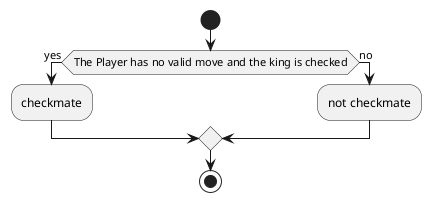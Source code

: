 @startuml isCheckMate
start
if (The Player has no valid move and the king is checked) then (yes)
    :checkmate;
else (no)
    :not checkmate;
endif
stop
@enduml